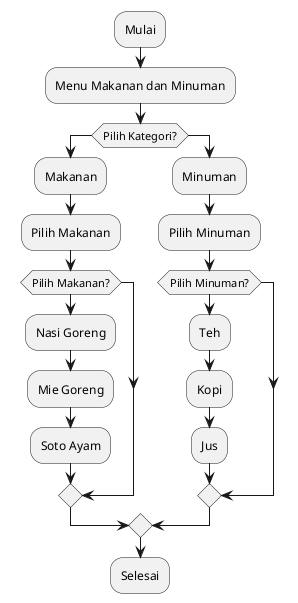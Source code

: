 @startuml
:Mulai;
:Menu Makanan dan Minuman;
if (Pilih Kategori?) then
  :Makanan;
  :Pilih Makanan;
  if (Pilih Makanan?) then
    :Nasi Goreng;
    :Mie Goreng;
    :Soto Ayam;
  endif;
else
  :Minuman;
  :Pilih Minuman;
  if (Pilih Minuman?) then
    :Teh;
    :Kopi;
    :Jus;
  endif;
endif;
:Selesai;
@enduml